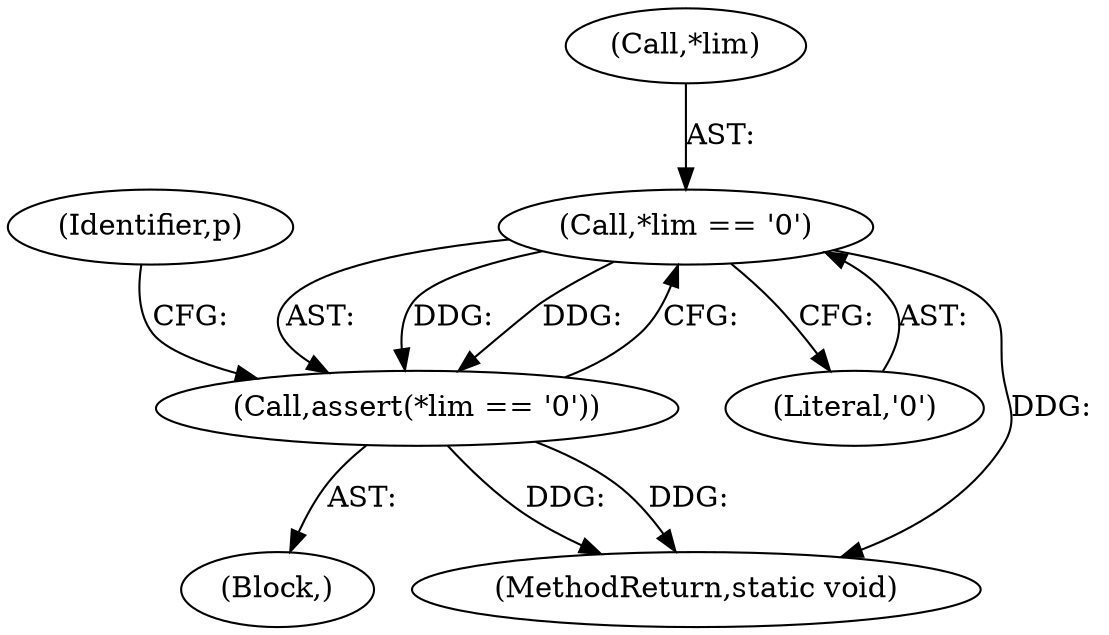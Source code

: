 digraph "0_php-src_0da8b8b801f9276359262f1ef8274c7812d3dfda?w=1_9@pointer" {
"1000140" [label="(Call,*lim == '\0')"];
"1000139" [label="(Call,assert(*lim == '\0'))"];
"1000143" [label="(Literal,'\0')"];
"1000124" [label="(Block,)"];
"1000147" [label="(Identifier,p)"];
"1000140" [label="(Call,*lim == '\0')"];
"1000139" [label="(Call,assert(*lim == '\0'))"];
"1000141" [label="(Call,*lim)"];
"1000408" [label="(MethodReturn,static void)"];
"1000140" -> "1000139"  [label="AST: "];
"1000140" -> "1000143"  [label="CFG: "];
"1000141" -> "1000140"  [label="AST: "];
"1000143" -> "1000140"  [label="AST: "];
"1000139" -> "1000140"  [label="CFG: "];
"1000140" -> "1000408"  [label="DDG: "];
"1000140" -> "1000139"  [label="DDG: "];
"1000140" -> "1000139"  [label="DDG: "];
"1000139" -> "1000124"  [label="AST: "];
"1000147" -> "1000139"  [label="CFG: "];
"1000139" -> "1000408"  [label="DDG: "];
"1000139" -> "1000408"  [label="DDG: "];
}
